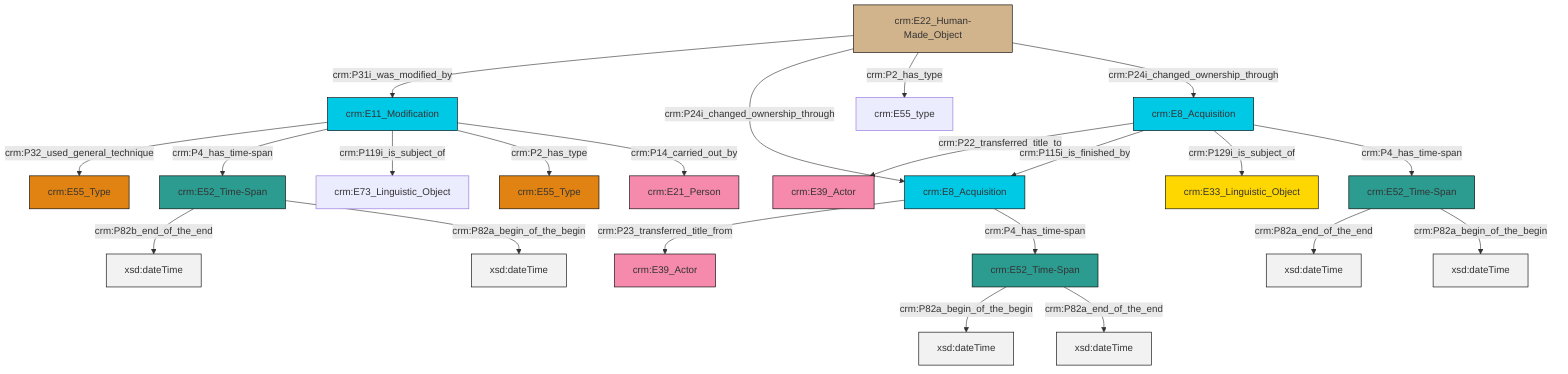 graph TD
classDef Literal fill:#f2f2f2,stroke:#000000;
classDef CRM_Entity fill:#FFFFFF,stroke:#000000;
classDef Temporal_Entity fill:#00C9E6, stroke:#000000;
classDef Type fill:#E18312, stroke:#000000;
classDef Time-Span fill:#2C9C91, stroke:#000000;
classDef Appellation fill:#FFEB7F, stroke:#000000;
classDef Place fill:#008836, stroke:#000000;
classDef Persistent_Item fill:#B266B2, stroke:#000000;
classDef Conceptual_Object fill:#FFD700, stroke:#000000;
classDef Physical_Thing fill:#D2B48C, stroke:#000000;
classDef Actor fill:#f58aad, stroke:#000000;
classDef PC_Classes fill:#4ce600, stroke:#000000;
classDef Multi fill:#cccccc,stroke:#000000;

2["crm:E11_Modification"]:::Temporal_Entity -->|crm:P32_used_general_technique| 3["crm:E55_Type"]:::Type
4["crm:E8_Acquisition"]:::Temporal_Entity -->|crm:P22_transferred_title_to| 5["crm:E39_Actor"]:::Actor
2["crm:E11_Modification"]:::Temporal_Entity -->|crm:P4_has_time-span| 7["crm:E52_Time-Span"]:::Time-Span
11["crm:E22_Human-Made_Object"]:::Physical_Thing -->|crm:P31i_was_modified_by| 2["crm:E11_Modification"]:::Temporal_Entity
11["crm:E22_Human-Made_Object"]:::Physical_Thing -->|crm:P24i_changed_ownership_through| 12["crm:E8_Acquisition"]:::Temporal_Entity
7["crm:E52_Time-Span"]:::Time-Span -->|crm:P82b_end_of_the_end| 13[xsd:dateTime]:::Literal
2["crm:E11_Modification"]:::Temporal_Entity -->|crm:P119i_is_subject_of| 16["crm:E73_Linguistic_Object"]:::Default
4["crm:E8_Acquisition"]:::Temporal_Entity -->|crm:P115i_is_finished_by| 12["crm:E8_Acquisition"]:::Temporal_Entity
11["crm:E22_Human-Made_Object"]:::Physical_Thing -->|crm:P2_has_type| 17["crm:E55_type"]:::Default
2["crm:E11_Modification"]:::Temporal_Entity -->|crm:P2_has_type| 9["crm:E55_Type"]:::Type
18["crm:E52_Time-Span"]:::Time-Span -->|crm:P82a_begin_of_the_begin| 19[xsd:dateTime]:::Literal
4["crm:E8_Acquisition"]:::Temporal_Entity -->|crm:P129i_is_subject_of| 20["crm:E33_Linguistic_Object"]:::Conceptual_Object
4["crm:E8_Acquisition"]:::Temporal_Entity -->|crm:P4_has_time-span| 14["crm:E52_Time-Span"]:::Time-Span
7["crm:E52_Time-Span"]:::Time-Span -->|crm:P82a_begin_of_the_begin| 25[xsd:dateTime]:::Literal
2["crm:E11_Modification"]:::Temporal_Entity -->|crm:P14_carried_out_by| 22["crm:E21_Person"]:::Actor
14["crm:E52_Time-Span"]:::Time-Span -->|crm:P82a_end_of_the_end| 27[xsd:dateTime]:::Literal
12["crm:E8_Acquisition"]:::Temporal_Entity -->|crm:P23_transferred_title_from| 0["crm:E39_Actor"]:::Actor
12["crm:E8_Acquisition"]:::Temporal_Entity -->|crm:P4_has_time-span| 18["crm:E52_Time-Span"]:::Time-Span
14["crm:E52_Time-Span"]:::Time-Span -->|crm:P82a_begin_of_the_begin| 31[xsd:dateTime]:::Literal
18["crm:E52_Time-Span"]:::Time-Span -->|crm:P82a_end_of_the_end| 33[xsd:dateTime]:::Literal
11["crm:E22_Human-Made_Object"]:::Physical_Thing -->|crm:P24i_changed_ownership_through| 4["crm:E8_Acquisition"]:::Temporal_Entity